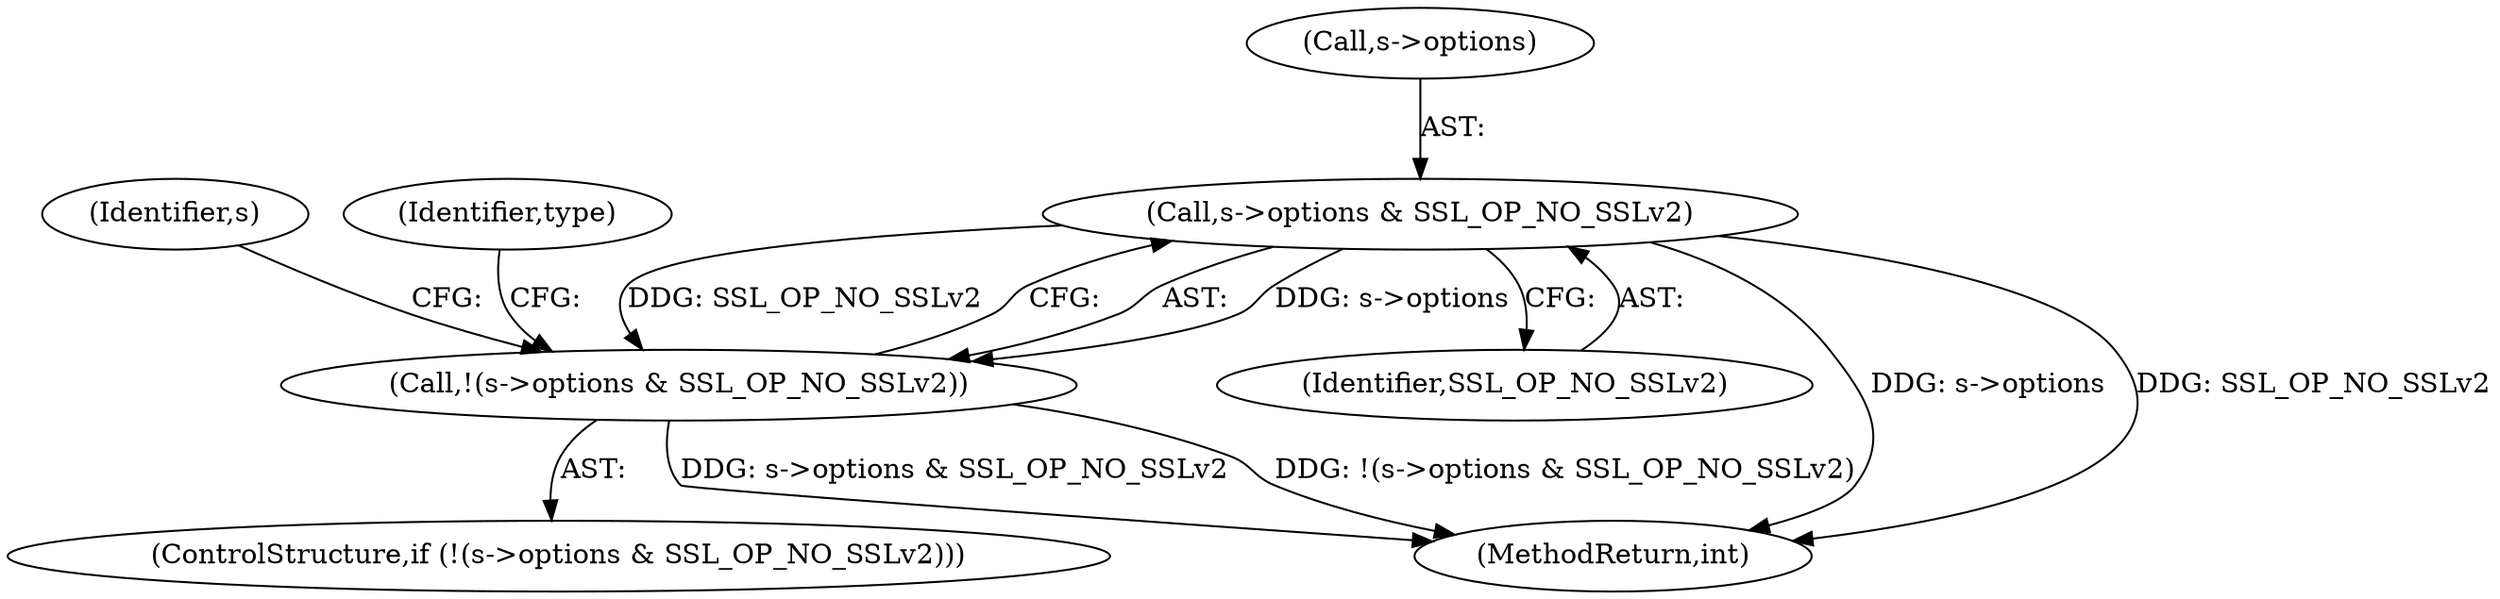 digraph "0_openssl_26a59d9b46574e457870197dffa802871b4c8fc7_0@pointer" {
"1000259" [label="(Call,s->options & SSL_OP_NO_SSLv2)"];
"1000258" [label="(Call,!(s->options & SSL_OP_NO_SSLv2))"];
"1000689" [label="(Identifier,s)"];
"1000258" [label="(Call,!(s->options & SSL_OP_NO_SSLv2))"];
"1000263" [label="(Identifier,SSL_OP_NO_SSLv2)"];
"1000265" [label="(Identifier,type)"];
"1001274" [label="(MethodReturn,int)"];
"1000260" [label="(Call,s->options)"];
"1000257" [label="(ControlStructure,if (!(s->options & SSL_OP_NO_SSLv2)))"];
"1000259" [label="(Call,s->options & SSL_OP_NO_SSLv2)"];
"1000259" -> "1000258"  [label="AST: "];
"1000259" -> "1000263"  [label="CFG: "];
"1000260" -> "1000259"  [label="AST: "];
"1000263" -> "1000259"  [label="AST: "];
"1000258" -> "1000259"  [label="CFG: "];
"1000259" -> "1001274"  [label="DDG: s->options"];
"1000259" -> "1001274"  [label="DDG: SSL_OP_NO_SSLv2"];
"1000259" -> "1000258"  [label="DDG: s->options"];
"1000259" -> "1000258"  [label="DDG: SSL_OP_NO_SSLv2"];
"1000258" -> "1000257"  [label="AST: "];
"1000265" -> "1000258"  [label="CFG: "];
"1000689" -> "1000258"  [label="CFG: "];
"1000258" -> "1001274"  [label="DDG: s->options & SSL_OP_NO_SSLv2"];
"1000258" -> "1001274"  [label="DDG: !(s->options & SSL_OP_NO_SSLv2)"];
}
